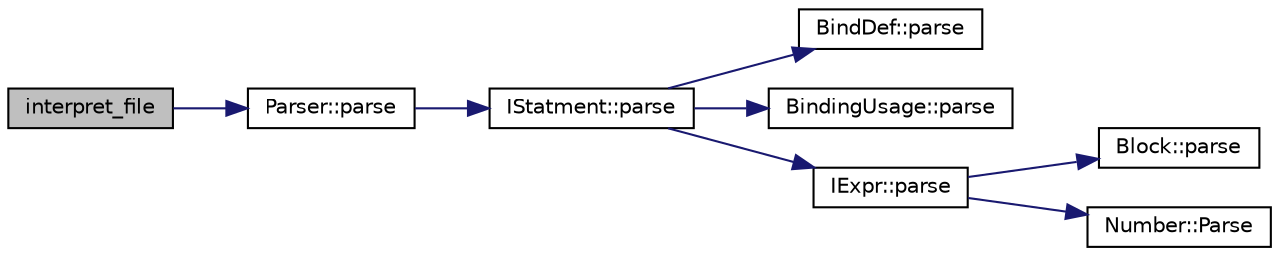 digraph "interpret_file"
{
 // LATEX_PDF_SIZE
  edge [fontname="Helvetica",fontsize="10",labelfontname="Helvetica",labelfontsize="10"];
  node [fontname="Helvetica",fontsize="10",shape=record];
  rankdir="LR";
  Node1 [label="interpret_file",height=0.2,width=0.4,color="black", fillcolor="grey75", style="filled", fontcolor="black",tooltip=" "];
  Node1 -> Node2 [color="midnightblue",fontsize="10",style="solid",fontname="Helvetica"];
  Node2 [label="Parser::parse",height=0.2,width=0.4,color="black", fillcolor="white", style="filled",URL="$class_parser.html#a948899fbe6c6c1e7bf50c65114612cde",tooltip=" "];
  Node2 -> Node3 [color="midnightblue",fontsize="10",style="solid",fontname="Helvetica"];
  Node3 [label="IStatment::parse",height=0.2,width=0.4,color="black", fillcolor="white", style="filled",URL="$class_i_statment.html#a636ea090695249b923b4f3884a3e1f4e",tooltip=" "];
  Node3 -> Node4 [color="midnightblue",fontsize="10",style="solid",fontname="Helvetica"];
  Node4 [label="BindDef::parse",height=0.2,width=0.4,color="black", fillcolor="white", style="filled",URL="$class_bind_def.html#a63326b0db89ddb3ce66f78e63e8f8a47",tooltip=" "];
  Node3 -> Node5 [color="midnightblue",fontsize="10",style="solid",fontname="Helvetica"];
  Node5 [label="BindingUsage::parse",height=0.2,width=0.4,color="black", fillcolor="white", style="filled",URL="$class_binding_usage.html#ac6effe2301404ac6308231a4bfb4861f",tooltip=" "];
  Node3 -> Node6 [color="midnightblue",fontsize="10",style="solid",fontname="Helvetica"];
  Node6 [label="IExpr::parse",height=0.2,width=0.4,color="black", fillcolor="white", style="filled",URL="$class_i_expr.html#a19028d061f83d486e67c4ddb129c755d",tooltip=" "];
  Node6 -> Node7 [color="midnightblue",fontsize="10",style="solid",fontname="Helvetica"];
  Node7 [label="Block::parse",height=0.2,width=0.4,color="black", fillcolor="white", style="filled",URL="$class_block.html#ab8c3dea4f20c24e2ae57ed60fd1949a9",tooltip=" "];
  Node6 -> Node8 [color="midnightblue",fontsize="10",style="solid",fontname="Helvetica"];
  Node8 [label="Number::Parse",height=0.2,width=0.4,color="black", fillcolor="white", style="filled",URL="$class_number.html#a4c1f6f5c4c281949e4120e9e27b45699",tooltip=" "];
}
